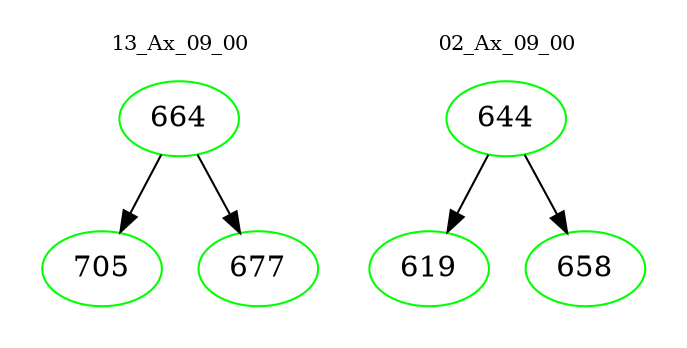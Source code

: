 digraph{
subgraph cluster_0 {
color = white
label = "13_Ax_09_00";
fontsize=10;
T0_664 [label="664", color="green"]
T0_664 -> T0_705 [color="black"]
T0_705 [label="705", color="green"]
T0_664 -> T0_677 [color="black"]
T0_677 [label="677", color="green"]
}
subgraph cluster_1 {
color = white
label = "02_Ax_09_00";
fontsize=10;
T1_644 [label="644", color="green"]
T1_644 -> T1_619 [color="black"]
T1_619 [label="619", color="green"]
T1_644 -> T1_658 [color="black"]
T1_658 [label="658", color="green"]
}
}
